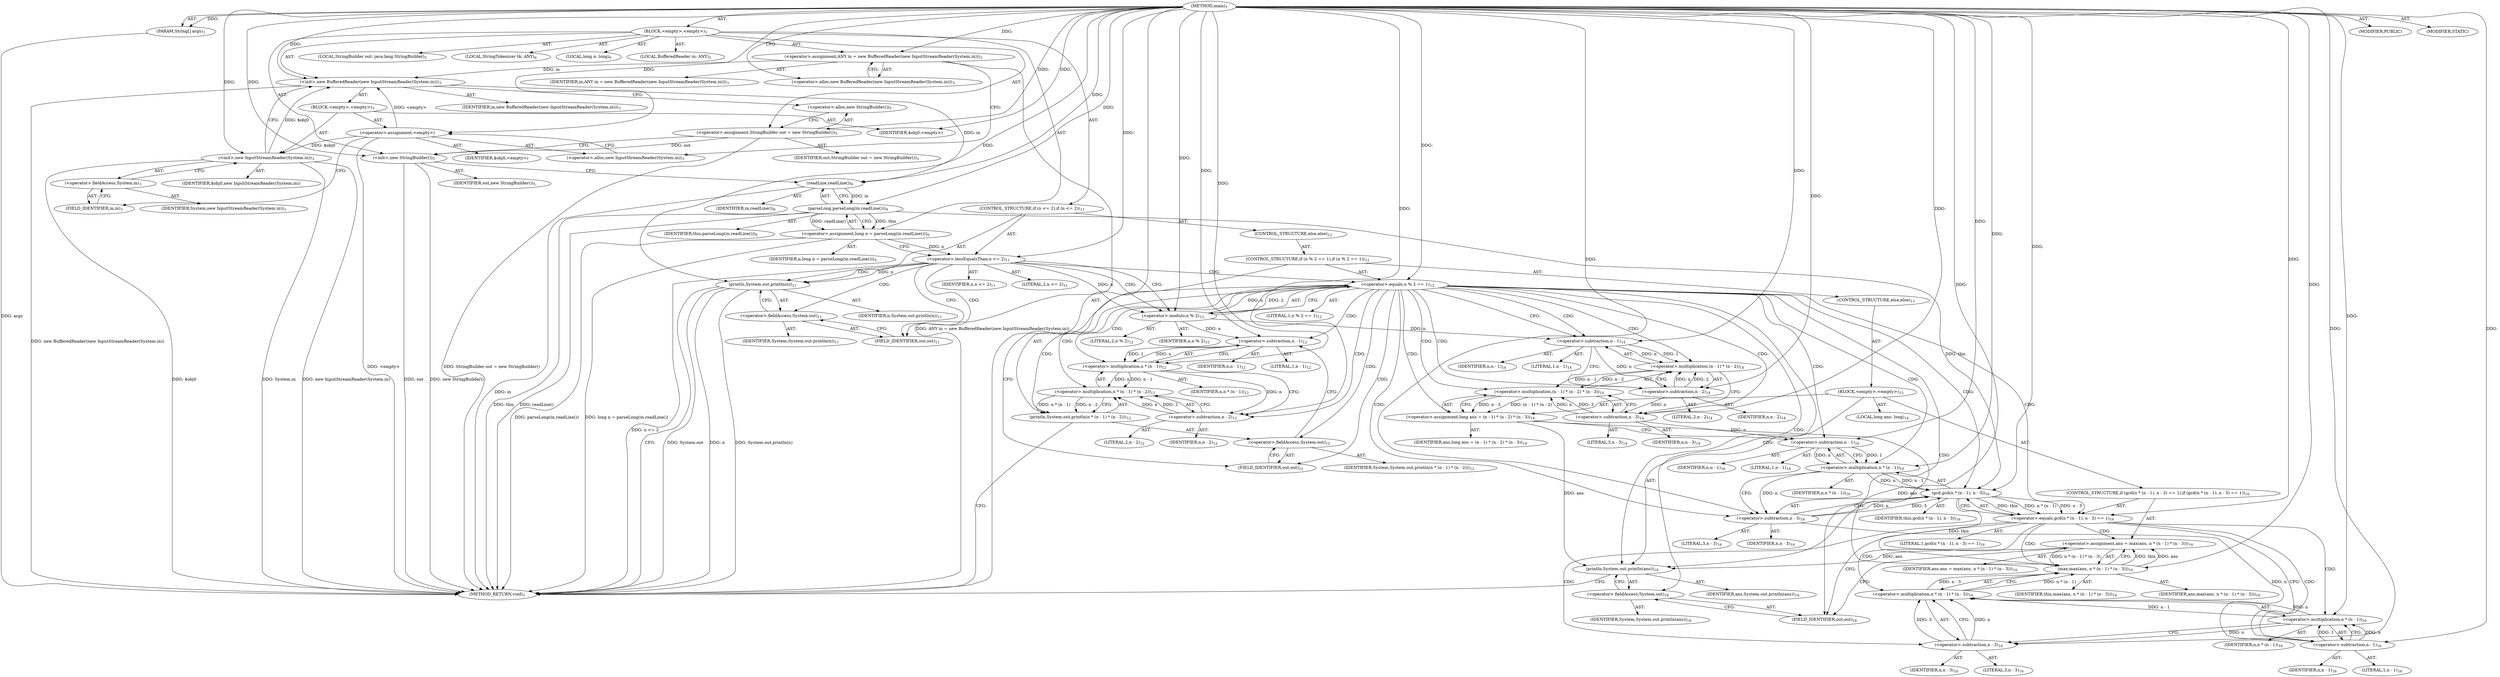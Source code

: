 digraph "main" {  
"21" [label = <(METHOD,main)<SUB>1</SUB>> ]
"22" [label = <(PARAM,String[] args)<SUB>1</SUB>> ]
"23" [label = <(BLOCK,&lt;empty&gt;,&lt;empty&gt;)<SUB>1</SUB>> ]
"4" [label = <(LOCAL,BufferedReader in: ANY)<SUB>3</SUB>> ]
"24" [label = <(&lt;operator&gt;.assignment,ANY in = new BufferedReader(new InputStreamReader(System.in)))<SUB>3</SUB>> ]
"25" [label = <(IDENTIFIER,in,ANY in = new BufferedReader(new InputStreamReader(System.in)))<SUB>3</SUB>> ]
"26" [label = <(&lt;operator&gt;.alloc,new BufferedReader(new InputStreamReader(System.in)))<SUB>3</SUB>> ]
"27" [label = <(&lt;init&gt;,new BufferedReader(new InputStreamReader(System.in)))<SUB>3</SUB>> ]
"3" [label = <(IDENTIFIER,in,new BufferedReader(new InputStreamReader(System.in)))<SUB>3</SUB>> ]
"28" [label = <(BLOCK,&lt;empty&gt;,&lt;empty&gt;)<SUB>3</SUB>> ]
"29" [label = <(&lt;operator&gt;.assignment,&lt;empty&gt;)> ]
"30" [label = <(IDENTIFIER,$obj0,&lt;empty&gt;)> ]
"31" [label = <(&lt;operator&gt;.alloc,new InputStreamReader(System.in))<SUB>3</SUB>> ]
"32" [label = <(&lt;init&gt;,new InputStreamReader(System.in))<SUB>3</SUB>> ]
"33" [label = <(IDENTIFIER,$obj0,new InputStreamReader(System.in))> ]
"34" [label = <(&lt;operator&gt;.fieldAccess,System.in)<SUB>3</SUB>> ]
"35" [label = <(IDENTIFIER,System,new InputStreamReader(System.in))<SUB>3</SUB>> ]
"36" [label = <(FIELD_IDENTIFIER,in,in)<SUB>3</SUB>> ]
"37" [label = <(IDENTIFIER,$obj0,&lt;empty&gt;)> ]
"6" [label = <(LOCAL,StringBuilder out: java.lang.StringBuilder)<SUB>5</SUB>> ]
"38" [label = <(&lt;operator&gt;.assignment,StringBuilder out = new StringBuilder())<SUB>5</SUB>> ]
"39" [label = <(IDENTIFIER,out,StringBuilder out = new StringBuilder())<SUB>5</SUB>> ]
"40" [label = <(&lt;operator&gt;.alloc,new StringBuilder())<SUB>5</SUB>> ]
"41" [label = <(&lt;init&gt;,new StringBuilder())<SUB>5</SUB>> ]
"5" [label = <(IDENTIFIER,out,new StringBuilder())<SUB>5</SUB>> ]
"42" [label = <(LOCAL,StringTokenizer tk: ANY)<SUB>6</SUB>> ]
"43" [label = <(LOCAL,long n: long)<SUB>9</SUB>> ]
"44" [label = <(&lt;operator&gt;.assignment,long n = parseLong(in.readLine()))<SUB>9</SUB>> ]
"45" [label = <(IDENTIFIER,n,long n = parseLong(in.readLine()))<SUB>9</SUB>> ]
"46" [label = <(parseLong,parseLong(in.readLine()))<SUB>9</SUB>> ]
"47" [label = <(IDENTIFIER,this,parseLong(in.readLine()))<SUB>9</SUB>> ]
"48" [label = <(readLine,readLine())<SUB>9</SUB>> ]
"49" [label = <(IDENTIFIER,in,readLine())<SUB>9</SUB>> ]
"50" [label = <(CONTROL_STRUCTURE,if (n &lt;= 2),if (n &lt;= 2))<SUB>11</SUB>> ]
"51" [label = <(&lt;operator&gt;.lessEqualsThan,n &lt;= 2)<SUB>11</SUB>> ]
"52" [label = <(IDENTIFIER,n,n &lt;= 2)<SUB>11</SUB>> ]
"53" [label = <(LITERAL,2,n &lt;= 2)<SUB>11</SUB>> ]
"54" [label = <(println,System.out.println(n))<SUB>11</SUB>> ]
"55" [label = <(&lt;operator&gt;.fieldAccess,System.out)<SUB>11</SUB>> ]
"56" [label = <(IDENTIFIER,System,System.out.println(n))<SUB>11</SUB>> ]
"57" [label = <(FIELD_IDENTIFIER,out,out)<SUB>11</SUB>> ]
"58" [label = <(IDENTIFIER,n,System.out.println(n))<SUB>11</SUB>> ]
"59" [label = <(CONTROL_STRUCTURE,else,else)<SUB>12</SUB>> ]
"60" [label = <(CONTROL_STRUCTURE,if (n % 2 == 1),if (n % 2 == 1))<SUB>12</SUB>> ]
"61" [label = <(&lt;operator&gt;.equals,n % 2 == 1)<SUB>12</SUB>> ]
"62" [label = <(&lt;operator&gt;.modulo,n % 2)<SUB>12</SUB>> ]
"63" [label = <(IDENTIFIER,n,n % 2)<SUB>12</SUB>> ]
"64" [label = <(LITERAL,2,n % 2)<SUB>12</SUB>> ]
"65" [label = <(LITERAL,1,n % 2 == 1)<SUB>12</SUB>> ]
"66" [label = <(println,System.out.println(n * (n - 1) * (n - 2)))<SUB>12</SUB>> ]
"67" [label = <(&lt;operator&gt;.fieldAccess,System.out)<SUB>12</SUB>> ]
"68" [label = <(IDENTIFIER,System,System.out.println(n * (n - 1) * (n - 2)))<SUB>12</SUB>> ]
"69" [label = <(FIELD_IDENTIFIER,out,out)<SUB>12</SUB>> ]
"70" [label = <(&lt;operator&gt;.multiplication,n * (n - 1) * (n - 2))<SUB>12</SUB>> ]
"71" [label = <(&lt;operator&gt;.multiplication,n * (n - 1))<SUB>12</SUB>> ]
"72" [label = <(IDENTIFIER,n,n * (n - 1))<SUB>12</SUB>> ]
"73" [label = <(&lt;operator&gt;.subtraction,n - 1)<SUB>12</SUB>> ]
"74" [label = <(IDENTIFIER,n,n - 1)<SUB>12</SUB>> ]
"75" [label = <(LITERAL,1,n - 1)<SUB>12</SUB>> ]
"76" [label = <(&lt;operator&gt;.subtraction,n - 2)<SUB>12</SUB>> ]
"77" [label = <(IDENTIFIER,n,n - 2)<SUB>12</SUB>> ]
"78" [label = <(LITERAL,2,n - 2)<SUB>12</SUB>> ]
"79" [label = <(CONTROL_STRUCTURE,else,else)<SUB>13</SUB>> ]
"80" [label = <(BLOCK,&lt;empty&gt;,&lt;empty&gt;)<SUB>13</SUB>> ]
"81" [label = <(LOCAL,long ans: long)<SUB>14</SUB>> ]
"82" [label = <(&lt;operator&gt;.assignment,long ans = (n - 1) * (n - 2) * (n - 3))<SUB>14</SUB>> ]
"83" [label = <(IDENTIFIER,ans,long ans = (n - 1) * (n - 2) * (n - 3))<SUB>14</SUB>> ]
"84" [label = <(&lt;operator&gt;.multiplication,(n - 1) * (n - 2) * (n - 3))<SUB>14</SUB>> ]
"85" [label = <(&lt;operator&gt;.multiplication,(n - 1) * (n - 2))<SUB>14</SUB>> ]
"86" [label = <(&lt;operator&gt;.subtraction,n - 1)<SUB>14</SUB>> ]
"87" [label = <(IDENTIFIER,n,n - 1)<SUB>14</SUB>> ]
"88" [label = <(LITERAL,1,n - 1)<SUB>14</SUB>> ]
"89" [label = <(&lt;operator&gt;.subtraction,n - 2)<SUB>14</SUB>> ]
"90" [label = <(IDENTIFIER,n,n - 2)<SUB>14</SUB>> ]
"91" [label = <(LITERAL,2,n - 2)<SUB>14</SUB>> ]
"92" [label = <(&lt;operator&gt;.subtraction,n - 3)<SUB>14</SUB>> ]
"93" [label = <(IDENTIFIER,n,n - 3)<SUB>14</SUB>> ]
"94" [label = <(LITERAL,3,n - 3)<SUB>14</SUB>> ]
"95" [label = <(CONTROL_STRUCTURE,if (gcd(n * (n - 1), n - 3) == 1),if (gcd(n * (n - 1), n - 3) == 1))<SUB>16</SUB>> ]
"96" [label = <(&lt;operator&gt;.equals,gcd(n * (n - 1), n - 3) == 1)<SUB>16</SUB>> ]
"97" [label = <(gcd,gcd(n * (n - 1), n - 3))<SUB>16</SUB>> ]
"98" [label = <(IDENTIFIER,this,gcd(n * (n - 1), n - 3))<SUB>16</SUB>> ]
"99" [label = <(&lt;operator&gt;.multiplication,n * (n - 1))<SUB>16</SUB>> ]
"100" [label = <(IDENTIFIER,n,n * (n - 1))<SUB>16</SUB>> ]
"101" [label = <(&lt;operator&gt;.subtraction,n - 1)<SUB>16</SUB>> ]
"102" [label = <(IDENTIFIER,n,n - 1)<SUB>16</SUB>> ]
"103" [label = <(LITERAL,1,n - 1)<SUB>16</SUB>> ]
"104" [label = <(&lt;operator&gt;.subtraction,n - 3)<SUB>16</SUB>> ]
"105" [label = <(IDENTIFIER,n,n - 3)<SUB>16</SUB>> ]
"106" [label = <(LITERAL,3,n - 3)<SUB>16</SUB>> ]
"107" [label = <(LITERAL,1,gcd(n * (n - 1), n - 3) == 1)<SUB>16</SUB>> ]
"108" [label = <(&lt;operator&gt;.assignment,ans = max(ans, n * (n - 1) * (n - 3)))<SUB>16</SUB>> ]
"109" [label = <(IDENTIFIER,ans,ans = max(ans, n * (n - 1) * (n - 3)))<SUB>16</SUB>> ]
"110" [label = <(max,max(ans, n * (n - 1) * (n - 3)))<SUB>16</SUB>> ]
"111" [label = <(IDENTIFIER,this,max(ans, n * (n - 1) * (n - 3)))<SUB>16</SUB>> ]
"112" [label = <(IDENTIFIER,ans,max(ans, n * (n - 1) * (n - 3)))<SUB>16</SUB>> ]
"113" [label = <(&lt;operator&gt;.multiplication,n * (n - 1) * (n - 3))<SUB>16</SUB>> ]
"114" [label = <(&lt;operator&gt;.multiplication,n * (n - 1))<SUB>16</SUB>> ]
"115" [label = <(IDENTIFIER,n,n * (n - 1))<SUB>16</SUB>> ]
"116" [label = <(&lt;operator&gt;.subtraction,n - 1)<SUB>16</SUB>> ]
"117" [label = <(IDENTIFIER,n,n - 1)<SUB>16</SUB>> ]
"118" [label = <(LITERAL,1,n - 1)<SUB>16</SUB>> ]
"119" [label = <(&lt;operator&gt;.subtraction,n - 3)<SUB>16</SUB>> ]
"120" [label = <(IDENTIFIER,n,n - 3)<SUB>16</SUB>> ]
"121" [label = <(LITERAL,3,n - 3)<SUB>16</SUB>> ]
"122" [label = <(println,System.out.println(ans))<SUB>18</SUB>> ]
"123" [label = <(&lt;operator&gt;.fieldAccess,System.out)<SUB>18</SUB>> ]
"124" [label = <(IDENTIFIER,System,System.out.println(ans))<SUB>18</SUB>> ]
"125" [label = <(FIELD_IDENTIFIER,out,out)<SUB>18</SUB>> ]
"126" [label = <(IDENTIFIER,ans,System.out.println(ans))<SUB>18</SUB>> ]
"127" [label = <(MODIFIER,PUBLIC)> ]
"128" [label = <(MODIFIER,STATIC)> ]
"129" [label = <(METHOD_RETURN,void)<SUB>1</SUB>> ]
  "21" -> "22"  [ label = "AST: "] 
  "21" -> "23"  [ label = "AST: "] 
  "21" -> "127"  [ label = "AST: "] 
  "21" -> "128"  [ label = "AST: "] 
  "21" -> "129"  [ label = "AST: "] 
  "23" -> "4"  [ label = "AST: "] 
  "23" -> "24"  [ label = "AST: "] 
  "23" -> "27"  [ label = "AST: "] 
  "23" -> "6"  [ label = "AST: "] 
  "23" -> "38"  [ label = "AST: "] 
  "23" -> "41"  [ label = "AST: "] 
  "23" -> "42"  [ label = "AST: "] 
  "23" -> "43"  [ label = "AST: "] 
  "23" -> "44"  [ label = "AST: "] 
  "23" -> "50"  [ label = "AST: "] 
  "24" -> "25"  [ label = "AST: "] 
  "24" -> "26"  [ label = "AST: "] 
  "27" -> "3"  [ label = "AST: "] 
  "27" -> "28"  [ label = "AST: "] 
  "28" -> "29"  [ label = "AST: "] 
  "28" -> "32"  [ label = "AST: "] 
  "28" -> "37"  [ label = "AST: "] 
  "29" -> "30"  [ label = "AST: "] 
  "29" -> "31"  [ label = "AST: "] 
  "32" -> "33"  [ label = "AST: "] 
  "32" -> "34"  [ label = "AST: "] 
  "34" -> "35"  [ label = "AST: "] 
  "34" -> "36"  [ label = "AST: "] 
  "38" -> "39"  [ label = "AST: "] 
  "38" -> "40"  [ label = "AST: "] 
  "41" -> "5"  [ label = "AST: "] 
  "44" -> "45"  [ label = "AST: "] 
  "44" -> "46"  [ label = "AST: "] 
  "46" -> "47"  [ label = "AST: "] 
  "46" -> "48"  [ label = "AST: "] 
  "48" -> "49"  [ label = "AST: "] 
  "50" -> "51"  [ label = "AST: "] 
  "50" -> "54"  [ label = "AST: "] 
  "50" -> "59"  [ label = "AST: "] 
  "51" -> "52"  [ label = "AST: "] 
  "51" -> "53"  [ label = "AST: "] 
  "54" -> "55"  [ label = "AST: "] 
  "54" -> "58"  [ label = "AST: "] 
  "55" -> "56"  [ label = "AST: "] 
  "55" -> "57"  [ label = "AST: "] 
  "59" -> "60"  [ label = "AST: "] 
  "60" -> "61"  [ label = "AST: "] 
  "60" -> "66"  [ label = "AST: "] 
  "60" -> "79"  [ label = "AST: "] 
  "61" -> "62"  [ label = "AST: "] 
  "61" -> "65"  [ label = "AST: "] 
  "62" -> "63"  [ label = "AST: "] 
  "62" -> "64"  [ label = "AST: "] 
  "66" -> "67"  [ label = "AST: "] 
  "66" -> "70"  [ label = "AST: "] 
  "67" -> "68"  [ label = "AST: "] 
  "67" -> "69"  [ label = "AST: "] 
  "70" -> "71"  [ label = "AST: "] 
  "70" -> "76"  [ label = "AST: "] 
  "71" -> "72"  [ label = "AST: "] 
  "71" -> "73"  [ label = "AST: "] 
  "73" -> "74"  [ label = "AST: "] 
  "73" -> "75"  [ label = "AST: "] 
  "76" -> "77"  [ label = "AST: "] 
  "76" -> "78"  [ label = "AST: "] 
  "79" -> "80"  [ label = "AST: "] 
  "80" -> "81"  [ label = "AST: "] 
  "80" -> "82"  [ label = "AST: "] 
  "80" -> "95"  [ label = "AST: "] 
  "80" -> "122"  [ label = "AST: "] 
  "82" -> "83"  [ label = "AST: "] 
  "82" -> "84"  [ label = "AST: "] 
  "84" -> "85"  [ label = "AST: "] 
  "84" -> "92"  [ label = "AST: "] 
  "85" -> "86"  [ label = "AST: "] 
  "85" -> "89"  [ label = "AST: "] 
  "86" -> "87"  [ label = "AST: "] 
  "86" -> "88"  [ label = "AST: "] 
  "89" -> "90"  [ label = "AST: "] 
  "89" -> "91"  [ label = "AST: "] 
  "92" -> "93"  [ label = "AST: "] 
  "92" -> "94"  [ label = "AST: "] 
  "95" -> "96"  [ label = "AST: "] 
  "95" -> "108"  [ label = "AST: "] 
  "96" -> "97"  [ label = "AST: "] 
  "96" -> "107"  [ label = "AST: "] 
  "97" -> "98"  [ label = "AST: "] 
  "97" -> "99"  [ label = "AST: "] 
  "97" -> "104"  [ label = "AST: "] 
  "99" -> "100"  [ label = "AST: "] 
  "99" -> "101"  [ label = "AST: "] 
  "101" -> "102"  [ label = "AST: "] 
  "101" -> "103"  [ label = "AST: "] 
  "104" -> "105"  [ label = "AST: "] 
  "104" -> "106"  [ label = "AST: "] 
  "108" -> "109"  [ label = "AST: "] 
  "108" -> "110"  [ label = "AST: "] 
  "110" -> "111"  [ label = "AST: "] 
  "110" -> "112"  [ label = "AST: "] 
  "110" -> "113"  [ label = "AST: "] 
  "113" -> "114"  [ label = "AST: "] 
  "113" -> "119"  [ label = "AST: "] 
  "114" -> "115"  [ label = "AST: "] 
  "114" -> "116"  [ label = "AST: "] 
  "116" -> "117"  [ label = "AST: "] 
  "116" -> "118"  [ label = "AST: "] 
  "119" -> "120"  [ label = "AST: "] 
  "119" -> "121"  [ label = "AST: "] 
  "122" -> "123"  [ label = "AST: "] 
  "122" -> "126"  [ label = "AST: "] 
  "123" -> "124"  [ label = "AST: "] 
  "123" -> "125"  [ label = "AST: "] 
  "24" -> "31"  [ label = "CFG: "] 
  "27" -> "40"  [ label = "CFG: "] 
  "38" -> "41"  [ label = "CFG: "] 
  "41" -> "48"  [ label = "CFG: "] 
  "44" -> "51"  [ label = "CFG: "] 
  "26" -> "24"  [ label = "CFG: "] 
  "40" -> "38"  [ label = "CFG: "] 
  "46" -> "44"  [ label = "CFG: "] 
  "51" -> "57"  [ label = "CFG: "] 
  "51" -> "62"  [ label = "CFG: "] 
  "54" -> "129"  [ label = "CFG: "] 
  "29" -> "36"  [ label = "CFG: "] 
  "32" -> "27"  [ label = "CFG: "] 
  "48" -> "46"  [ label = "CFG: "] 
  "55" -> "54"  [ label = "CFG: "] 
  "31" -> "29"  [ label = "CFG: "] 
  "34" -> "32"  [ label = "CFG: "] 
  "57" -> "55"  [ label = "CFG: "] 
  "61" -> "69"  [ label = "CFG: "] 
  "61" -> "86"  [ label = "CFG: "] 
  "66" -> "129"  [ label = "CFG: "] 
  "36" -> "34"  [ label = "CFG: "] 
  "62" -> "61"  [ label = "CFG: "] 
  "67" -> "73"  [ label = "CFG: "] 
  "70" -> "66"  [ label = "CFG: "] 
  "69" -> "67"  [ label = "CFG: "] 
  "71" -> "76"  [ label = "CFG: "] 
  "76" -> "70"  [ label = "CFG: "] 
  "82" -> "101"  [ label = "CFG: "] 
  "122" -> "129"  [ label = "CFG: "] 
  "73" -> "71"  [ label = "CFG: "] 
  "84" -> "82"  [ label = "CFG: "] 
  "96" -> "116"  [ label = "CFG: "] 
  "96" -> "125"  [ label = "CFG: "] 
  "108" -> "125"  [ label = "CFG: "] 
  "123" -> "122"  [ label = "CFG: "] 
  "85" -> "92"  [ label = "CFG: "] 
  "92" -> "84"  [ label = "CFG: "] 
  "97" -> "96"  [ label = "CFG: "] 
  "110" -> "108"  [ label = "CFG: "] 
  "125" -> "123"  [ label = "CFG: "] 
  "86" -> "89"  [ label = "CFG: "] 
  "89" -> "85"  [ label = "CFG: "] 
  "99" -> "104"  [ label = "CFG: "] 
  "104" -> "97"  [ label = "CFG: "] 
  "113" -> "110"  [ label = "CFG: "] 
  "101" -> "99"  [ label = "CFG: "] 
  "114" -> "119"  [ label = "CFG: "] 
  "119" -> "113"  [ label = "CFG: "] 
  "116" -> "114"  [ label = "CFG: "] 
  "21" -> "26"  [ label = "CFG: "] 
  "22" -> "129"  [ label = "DDG: args"] 
  "24" -> "129"  [ label = "DDG: ANY in = new BufferedReader(new InputStreamReader(System.in))"] 
  "29" -> "129"  [ label = "DDG: &lt;empty&gt;"] 
  "32" -> "129"  [ label = "DDG: $obj0"] 
  "32" -> "129"  [ label = "DDG: System.in"] 
  "32" -> "129"  [ label = "DDG: new InputStreamReader(System.in)"] 
  "27" -> "129"  [ label = "DDG: new BufferedReader(new InputStreamReader(System.in))"] 
  "38" -> "129"  [ label = "DDG: StringBuilder out = new StringBuilder()"] 
  "41" -> "129"  [ label = "DDG: out"] 
  "41" -> "129"  [ label = "DDG: new StringBuilder()"] 
  "46" -> "129"  [ label = "DDG: this"] 
  "48" -> "129"  [ label = "DDG: in"] 
  "46" -> "129"  [ label = "DDG: readLine()"] 
  "44" -> "129"  [ label = "DDG: parseLong(in.readLine())"] 
  "44" -> "129"  [ label = "DDG: long n = parseLong(in.readLine())"] 
  "51" -> "129"  [ label = "DDG: n &lt;= 2"] 
  "54" -> "129"  [ label = "DDG: System.out"] 
  "54" -> "129"  [ label = "DDG: n"] 
  "54" -> "129"  [ label = "DDG: System.out.println(n)"] 
  "21" -> "22"  [ label = "DDG: "] 
  "21" -> "24"  [ label = "DDG: "] 
  "21" -> "38"  [ label = "DDG: "] 
  "46" -> "44"  [ label = "DDG: this"] 
  "46" -> "44"  [ label = "DDG: readLine()"] 
  "24" -> "27"  [ label = "DDG: in"] 
  "21" -> "27"  [ label = "DDG: "] 
  "29" -> "27"  [ label = "DDG: &lt;empty&gt;"] 
  "32" -> "27"  [ label = "DDG: $obj0"] 
  "38" -> "41"  [ label = "DDG: out"] 
  "21" -> "41"  [ label = "DDG: "] 
  "21" -> "29"  [ label = "DDG: "] 
  "21" -> "37"  [ label = "DDG: "] 
  "21" -> "46"  [ label = "DDG: "] 
  "48" -> "46"  [ label = "DDG: in"] 
  "44" -> "51"  [ label = "DDG: n"] 
  "21" -> "51"  [ label = "DDG: "] 
  "51" -> "54"  [ label = "DDG: n"] 
  "21" -> "54"  [ label = "DDG: "] 
  "29" -> "32"  [ label = "DDG: $obj0"] 
  "21" -> "32"  [ label = "DDG: "] 
  "27" -> "48"  [ label = "DDG: in"] 
  "21" -> "48"  [ label = "DDG: "] 
  "62" -> "61"  [ label = "DDG: n"] 
  "62" -> "61"  [ label = "DDG: 2"] 
  "21" -> "61"  [ label = "DDG: "] 
  "70" -> "66"  [ label = "DDG: n * (n - 1)"] 
  "70" -> "66"  [ label = "DDG: n - 2"] 
  "51" -> "62"  [ label = "DDG: n"] 
  "21" -> "62"  [ label = "DDG: "] 
  "71" -> "70"  [ label = "DDG: n"] 
  "71" -> "70"  [ label = "DDG: n - 1"] 
  "76" -> "70"  [ label = "DDG: n"] 
  "76" -> "70"  [ label = "DDG: 2"] 
  "84" -> "82"  [ label = "DDG: (n - 1) * (n - 2)"] 
  "84" -> "82"  [ label = "DDG: n - 3"] 
  "73" -> "71"  [ label = "DDG: n"] 
  "21" -> "71"  [ label = "DDG: "] 
  "73" -> "71"  [ label = "DDG: 1"] 
  "71" -> "76"  [ label = "DDG: n"] 
  "21" -> "76"  [ label = "DDG: "] 
  "110" -> "108"  [ label = "DDG: this"] 
  "110" -> "108"  [ label = "DDG: ans"] 
  "110" -> "108"  [ label = "DDG: n * (n - 1) * (n - 3)"] 
  "82" -> "122"  [ label = "DDG: ans"] 
  "108" -> "122"  [ label = "DDG: ans"] 
  "21" -> "122"  [ label = "DDG: "] 
  "62" -> "73"  [ label = "DDG: n"] 
  "21" -> "73"  [ label = "DDG: "] 
  "85" -> "84"  [ label = "DDG: n - 1"] 
  "85" -> "84"  [ label = "DDG: n - 2"] 
  "92" -> "84"  [ label = "DDG: n"] 
  "92" -> "84"  [ label = "DDG: 3"] 
  "97" -> "96"  [ label = "DDG: this"] 
  "97" -> "96"  [ label = "DDG: n * (n - 1)"] 
  "97" -> "96"  [ label = "DDG: n - 3"] 
  "21" -> "96"  [ label = "DDG: "] 
  "86" -> "85"  [ label = "DDG: n"] 
  "86" -> "85"  [ label = "DDG: 1"] 
  "89" -> "85"  [ label = "DDG: n"] 
  "89" -> "85"  [ label = "DDG: 2"] 
  "89" -> "92"  [ label = "DDG: n"] 
  "21" -> "92"  [ label = "DDG: "] 
  "46" -> "97"  [ label = "DDG: this"] 
  "21" -> "97"  [ label = "DDG: "] 
  "99" -> "97"  [ label = "DDG: n"] 
  "99" -> "97"  [ label = "DDG: n - 1"] 
  "104" -> "97"  [ label = "DDG: n"] 
  "104" -> "97"  [ label = "DDG: 3"] 
  "97" -> "110"  [ label = "DDG: this"] 
  "21" -> "110"  [ label = "DDG: "] 
  "82" -> "110"  [ label = "DDG: ans"] 
  "113" -> "110"  [ label = "DDG: n * (n - 1)"] 
  "113" -> "110"  [ label = "DDG: n - 3"] 
  "62" -> "86"  [ label = "DDG: n"] 
  "21" -> "86"  [ label = "DDG: "] 
  "86" -> "89"  [ label = "DDG: n"] 
  "21" -> "89"  [ label = "DDG: "] 
  "101" -> "99"  [ label = "DDG: n"] 
  "21" -> "99"  [ label = "DDG: "] 
  "101" -> "99"  [ label = "DDG: 1"] 
  "99" -> "104"  [ label = "DDG: n"] 
  "21" -> "104"  [ label = "DDG: "] 
  "114" -> "113"  [ label = "DDG: n"] 
  "114" -> "113"  [ label = "DDG: n - 1"] 
  "119" -> "113"  [ label = "DDG: n"] 
  "119" -> "113"  [ label = "DDG: 3"] 
  "92" -> "101"  [ label = "DDG: n"] 
  "21" -> "101"  [ label = "DDG: "] 
  "116" -> "114"  [ label = "DDG: n"] 
  "21" -> "114"  [ label = "DDG: "] 
  "116" -> "114"  [ label = "DDG: 1"] 
  "114" -> "119"  [ label = "DDG: n"] 
  "21" -> "119"  [ label = "DDG: "] 
  "104" -> "116"  [ label = "DDG: n"] 
  "21" -> "116"  [ label = "DDG: "] 
  "51" -> "57"  [ label = "CDG: "] 
  "51" -> "54"  [ label = "CDG: "] 
  "51" -> "61"  [ label = "CDG: "] 
  "51" -> "55"  [ label = "CDG: "] 
  "51" -> "62"  [ label = "CDG: "] 
  "61" -> "73"  [ label = "CDG: "] 
  "61" -> "96"  [ label = "CDG: "] 
  "61" -> "89"  [ label = "CDG: "] 
  "61" -> "66"  [ label = "CDG: "] 
  "61" -> "122"  [ label = "CDG: "] 
  "61" -> "99"  [ label = "CDG: "] 
  "61" -> "84"  [ label = "CDG: "] 
  "61" -> "85"  [ label = "CDG: "] 
  "61" -> "69"  [ label = "CDG: "] 
  "61" -> "67"  [ label = "CDG: "] 
  "61" -> "104"  [ label = "CDG: "] 
  "61" -> "92"  [ label = "CDG: "] 
  "61" -> "123"  [ label = "CDG: "] 
  "61" -> "76"  [ label = "CDG: "] 
  "61" -> "97"  [ label = "CDG: "] 
  "61" -> "82"  [ label = "CDG: "] 
  "61" -> "101"  [ label = "CDG: "] 
  "61" -> "71"  [ label = "CDG: "] 
  "61" -> "70"  [ label = "CDG: "] 
  "61" -> "125"  [ label = "CDG: "] 
  "61" -> "86"  [ label = "CDG: "] 
  "96" -> "113"  [ label = "CDG: "] 
  "96" -> "116"  [ label = "CDG: "] 
  "96" -> "114"  [ label = "CDG: "] 
  "96" -> "119"  [ label = "CDG: "] 
  "96" -> "110"  [ label = "CDG: "] 
  "96" -> "108"  [ label = "CDG: "] 
}
